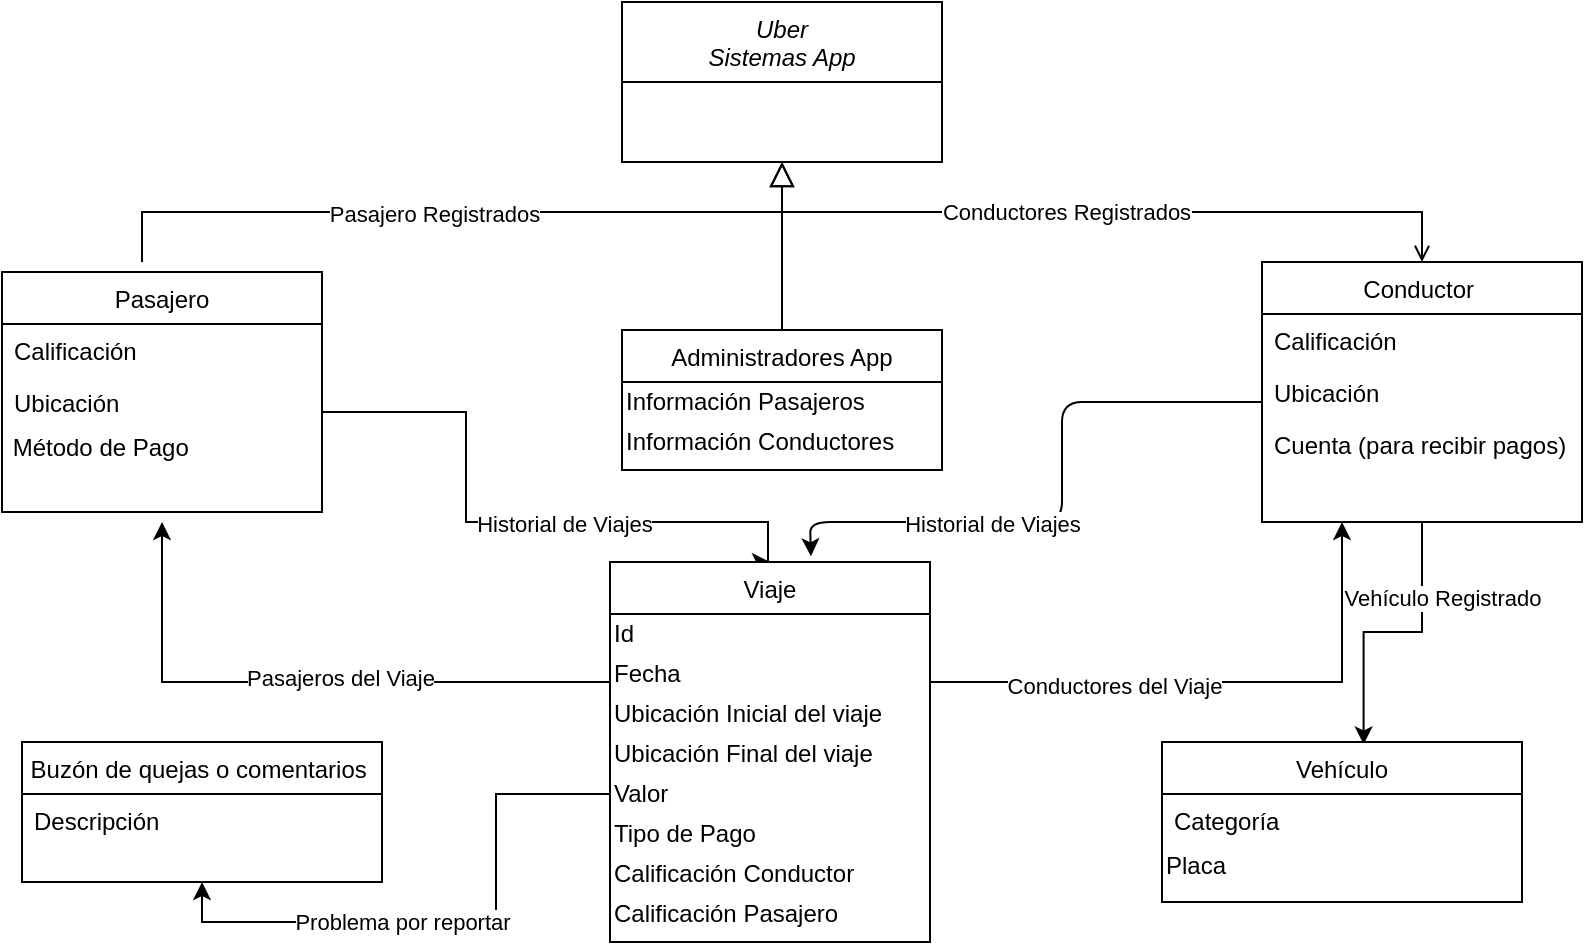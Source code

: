 <mxfile version="15.2.1" type="github">
  <diagram id="C5RBs43oDa-KdzZeNtuy" name="Page-1">
    <mxGraphModel dx="1038" dy="546" grid="1" gridSize="10" guides="1" tooltips="1" connect="1" arrows="1" fold="1" page="1" pageScale="1" pageWidth="827" pageHeight="1169" math="0" shadow="0">
      <root>
        <mxCell id="WIyWlLk6GJQsqaUBKTNV-0" />
        <mxCell id="WIyWlLk6GJQsqaUBKTNV-1" parent="WIyWlLk6GJQsqaUBKTNV-0" />
        <mxCell id="zkfFHV4jXpPFQw0GAbJ--0" value="Uber&#xa;Sistemas App" style="swimlane;fontStyle=2;align=center;verticalAlign=top;childLayout=stackLayout;horizontal=1;startSize=40;horizontalStack=0;resizeParent=1;resizeLast=0;collapsible=1;marginBottom=0;rounded=0;shadow=0;strokeWidth=1;" parent="WIyWlLk6GJQsqaUBKTNV-1" vertex="1">
          <mxGeometry x="340" y="20" width="160" height="80" as="geometry">
            <mxRectangle x="230" y="140" width="160" height="26" as="alternateBounds" />
          </mxGeometry>
        </mxCell>
        <mxCell id="_PlySjOhW3NRUORXwUzG-20" style="edgeStyle=orthogonalEdgeStyle;rounded=0;orthogonalLoop=1;jettySize=auto;html=1;entryX=0.5;entryY=0;entryDx=0;entryDy=0;" edge="1" parent="WIyWlLk6GJQsqaUBKTNV-1" source="zkfFHV4jXpPFQw0GAbJ--6" target="_PlySjOhW3NRUORXwUzG-7">
          <mxGeometry relative="1" as="geometry">
            <mxPoint x="413" y="294" as="targetPoint" />
            <Array as="points">
              <mxPoint x="262" y="225" />
              <mxPoint x="262" y="280" />
              <mxPoint x="413" y="280" />
            </Array>
          </mxGeometry>
        </mxCell>
        <mxCell id="_PlySjOhW3NRUORXwUzG-21" value="Historial de Viajes" style="edgeLabel;html=1;align=center;verticalAlign=middle;resizable=0;points=[];" vertex="1" connectable="0" parent="_PlySjOhW3NRUORXwUzG-20">
          <mxGeometry x="0.177" y="-1" relative="1" as="geometry">
            <mxPoint as="offset" />
          </mxGeometry>
        </mxCell>
        <mxCell id="zkfFHV4jXpPFQw0GAbJ--6" value="Pasajero" style="swimlane;fontStyle=0;align=center;verticalAlign=top;childLayout=stackLayout;horizontal=1;startSize=26;horizontalStack=0;resizeParent=1;resizeLast=0;collapsible=1;marginBottom=0;rounded=0;shadow=0;strokeWidth=1;" parent="WIyWlLk6GJQsqaUBKTNV-1" vertex="1">
          <mxGeometry x="30" y="155" width="160" height="120" as="geometry">
            <mxRectangle x="130" y="380" width="160" height="26" as="alternateBounds" />
          </mxGeometry>
        </mxCell>
        <mxCell id="zkfFHV4jXpPFQw0GAbJ--7" value="Calificación " style="text;align=left;verticalAlign=top;spacingLeft=4;spacingRight=4;overflow=hidden;rotatable=0;points=[[0,0.5],[1,0.5]];portConstraint=eastwest;" parent="zkfFHV4jXpPFQw0GAbJ--6" vertex="1">
          <mxGeometry y="26" width="160" height="26" as="geometry" />
        </mxCell>
        <mxCell id="zkfFHV4jXpPFQw0GAbJ--8" value="Ubicación" style="text;align=left;verticalAlign=top;spacingLeft=4;spacingRight=4;overflow=hidden;rotatable=0;points=[[0,0.5],[1,0.5]];portConstraint=eastwest;rounded=0;shadow=0;html=0;" parent="zkfFHV4jXpPFQw0GAbJ--6" vertex="1">
          <mxGeometry y="52" width="160" height="26" as="geometry" />
        </mxCell>
        <mxCell id="_PlySjOhW3NRUORXwUzG-3" value="&amp;nbsp;Método de Pago" style="text;html=1;align=left;verticalAlign=middle;resizable=0;points=[];autosize=1;strokeColor=none;fillColor=none;" vertex="1" parent="zkfFHV4jXpPFQw0GAbJ--6">
          <mxGeometry y="78" width="160" height="20" as="geometry" />
        </mxCell>
        <mxCell id="zkfFHV4jXpPFQw0GAbJ--12" value="" style="endArrow=block;endSize=10;endFill=0;shadow=0;strokeWidth=1;rounded=0;edgeStyle=elbowEdgeStyle;elbow=vertical;" parent="WIyWlLk6GJQsqaUBKTNV-1" target="zkfFHV4jXpPFQw0GAbJ--0" edge="1">
          <mxGeometry width="160" relative="1" as="geometry">
            <mxPoint x="100" y="150" as="sourcePoint" />
            <mxPoint x="200" y="203" as="targetPoint" />
          </mxGeometry>
        </mxCell>
        <mxCell id="_PlySjOhW3NRUORXwUzG-5" value="Pasajero Registrados" style="edgeLabel;html=1;align=center;verticalAlign=middle;resizable=0;points=[];" vertex="1" connectable="0" parent="zkfFHV4jXpPFQw0GAbJ--12">
          <mxGeometry x="-0.079" y="-1" relative="1" as="geometry">
            <mxPoint as="offset" />
          </mxGeometry>
        </mxCell>
        <mxCell id="zkfFHV4jXpPFQw0GAbJ--13" value="Administradores App" style="swimlane;fontStyle=0;align=center;verticalAlign=top;childLayout=stackLayout;horizontal=1;startSize=26;horizontalStack=0;resizeParent=1;resizeLast=0;collapsible=1;marginBottom=0;rounded=0;shadow=0;strokeWidth=1;" parent="WIyWlLk6GJQsqaUBKTNV-1" vertex="1">
          <mxGeometry x="340" y="184" width="160" height="70" as="geometry">
            <mxRectangle x="340" y="380" width="170" height="26" as="alternateBounds" />
          </mxGeometry>
        </mxCell>
        <mxCell id="_PlySjOhW3NRUORXwUzG-24" value="Información Pasajeros" style="text;html=1;align=left;verticalAlign=middle;resizable=0;points=[];autosize=1;strokeColor=none;fillColor=none;" vertex="1" parent="zkfFHV4jXpPFQw0GAbJ--13">
          <mxGeometry y="26" width="160" height="20" as="geometry" />
        </mxCell>
        <mxCell id="_PlySjOhW3NRUORXwUzG-25" value="Información Conductores" style="text;html=1;align=left;verticalAlign=middle;resizable=0;points=[];autosize=1;strokeColor=none;fillColor=none;" vertex="1" parent="zkfFHV4jXpPFQw0GAbJ--13">
          <mxGeometry y="46" width="160" height="20" as="geometry" />
        </mxCell>
        <mxCell id="zkfFHV4jXpPFQw0GAbJ--16" value="" style="endArrow=block;endSize=10;endFill=0;shadow=0;strokeWidth=1;rounded=0;edgeStyle=elbowEdgeStyle;elbow=vertical;" parent="WIyWlLk6GJQsqaUBKTNV-1" source="zkfFHV4jXpPFQw0GAbJ--13" target="zkfFHV4jXpPFQw0GAbJ--0" edge="1">
          <mxGeometry width="160" relative="1" as="geometry">
            <mxPoint x="210" y="373" as="sourcePoint" />
            <mxPoint x="310" y="271" as="targetPoint" />
          </mxGeometry>
        </mxCell>
        <mxCell id="_PlySjOhW3NRUORXwUzG-40" style="edgeStyle=orthogonalEdgeStyle;rounded=0;orthogonalLoop=1;jettySize=auto;html=1;exitX=0.5;exitY=1;exitDx=0;exitDy=0;entryX=0.56;entryY=0.015;entryDx=0;entryDy=0;entryPerimeter=0;" edge="1" parent="WIyWlLk6GJQsqaUBKTNV-1" source="zkfFHV4jXpPFQw0GAbJ--17" target="_PlySjOhW3NRUORXwUzG-37">
          <mxGeometry relative="1" as="geometry" />
        </mxCell>
        <mxCell id="_PlySjOhW3NRUORXwUzG-41" value="Vehículo Registrado" style="edgeLabel;html=1;align=center;verticalAlign=middle;resizable=0;points=[];" vertex="1" connectable="0" parent="_PlySjOhW3NRUORXwUzG-40">
          <mxGeometry x="-0.464" y="-1" relative="1" as="geometry">
            <mxPoint x="11" as="offset" />
          </mxGeometry>
        </mxCell>
        <mxCell id="zkfFHV4jXpPFQw0GAbJ--17" value="Conductor " style="swimlane;fontStyle=0;align=center;verticalAlign=top;childLayout=stackLayout;horizontal=1;startSize=26;horizontalStack=0;resizeParent=1;resizeLast=0;collapsible=1;marginBottom=0;rounded=0;shadow=0;strokeWidth=1;" parent="WIyWlLk6GJQsqaUBKTNV-1" vertex="1">
          <mxGeometry x="660" y="150" width="160" height="130" as="geometry">
            <mxRectangle x="550" y="140" width="160" height="26" as="alternateBounds" />
          </mxGeometry>
        </mxCell>
        <mxCell id="zkfFHV4jXpPFQw0GAbJ--18" value="Calificación" style="text;align=left;verticalAlign=top;spacingLeft=4;spacingRight=4;overflow=hidden;rotatable=0;points=[[0,0.5],[1,0.5]];portConstraint=eastwest;" parent="zkfFHV4jXpPFQw0GAbJ--17" vertex="1">
          <mxGeometry y="26" width="160" height="26" as="geometry" />
        </mxCell>
        <mxCell id="zkfFHV4jXpPFQw0GAbJ--19" value="Ubicación" style="text;align=left;verticalAlign=top;spacingLeft=4;spacingRight=4;overflow=hidden;rotatable=0;points=[[0,0.5],[1,0.5]];portConstraint=eastwest;rounded=0;shadow=0;html=0;" parent="zkfFHV4jXpPFQw0GAbJ--17" vertex="1">
          <mxGeometry y="52" width="160" height="26" as="geometry" />
        </mxCell>
        <mxCell id="zkfFHV4jXpPFQw0GAbJ--20" value="Cuenta (para recibir pagos)" style="text;align=left;verticalAlign=top;spacingLeft=4;spacingRight=4;overflow=hidden;rotatable=0;points=[[0,0.5],[1,0.5]];portConstraint=eastwest;rounded=0;shadow=0;html=0;" parent="zkfFHV4jXpPFQw0GAbJ--17" vertex="1">
          <mxGeometry y="78" width="160" height="26" as="geometry" />
        </mxCell>
        <mxCell id="zkfFHV4jXpPFQw0GAbJ--26" value="" style="endArrow=open;shadow=0;strokeWidth=1;rounded=0;endFill=1;edgeStyle=elbowEdgeStyle;elbow=vertical;" parent="WIyWlLk6GJQsqaUBKTNV-1" target="zkfFHV4jXpPFQw0GAbJ--17" edge="1">
          <mxGeometry x="0.5" y="41" relative="1" as="geometry">
            <mxPoint x="420" y="125" as="sourcePoint" />
            <mxPoint x="540" y="192" as="targetPoint" />
            <mxPoint x="-40" y="32" as="offset" />
            <Array as="points">
              <mxPoint x="420" y="125" />
            </Array>
          </mxGeometry>
        </mxCell>
        <mxCell id="_PlySjOhW3NRUORXwUzG-6" value="Conductores Registrados" style="edgeLabel;html=1;align=center;verticalAlign=middle;resizable=0;points=[];" vertex="1" connectable="0" parent="zkfFHV4jXpPFQw0GAbJ--26">
          <mxGeometry x="-0.18" relative="1" as="geometry">
            <mxPoint as="offset" />
          </mxGeometry>
        </mxCell>
        <mxCell id="_PlySjOhW3NRUORXwUzG-27" style="edgeStyle=orthogonalEdgeStyle;rounded=0;orthogonalLoop=1;jettySize=auto;html=1;exitX=0;exitY=0.5;exitDx=0;exitDy=0;" edge="1" parent="WIyWlLk6GJQsqaUBKTNV-1" source="_PlySjOhW3NRUORXwUzG-7">
          <mxGeometry relative="1" as="geometry">
            <mxPoint x="110" y="280" as="targetPoint" />
            <Array as="points">
              <mxPoint x="334" y="360" />
              <mxPoint x="110" y="360" />
            </Array>
          </mxGeometry>
        </mxCell>
        <mxCell id="_PlySjOhW3NRUORXwUzG-28" value="Pasajeros del Viaje" style="edgeLabel;html=1;align=center;verticalAlign=middle;resizable=0;points=[];" vertex="1" connectable="0" parent="_PlySjOhW3NRUORXwUzG-27">
          <mxGeometry x="0.006" y="-2" relative="1" as="geometry">
            <mxPoint as="offset" />
          </mxGeometry>
        </mxCell>
        <mxCell id="_PlySjOhW3NRUORXwUzG-7" value="Viaje" style="swimlane;fontStyle=0;align=center;verticalAlign=top;childLayout=stackLayout;horizontal=1;startSize=26;horizontalStack=0;resizeParent=1;resizeLast=0;collapsible=1;marginBottom=0;rounded=0;shadow=0;strokeWidth=1;" vertex="1" parent="WIyWlLk6GJQsqaUBKTNV-1">
          <mxGeometry x="334" y="300" width="160" height="190" as="geometry">
            <mxRectangle x="130" y="380" width="160" height="26" as="alternateBounds" />
          </mxGeometry>
        </mxCell>
        <mxCell id="_PlySjOhW3NRUORXwUzG-12" value="Id&amp;nbsp;" style="text;html=1;align=left;verticalAlign=middle;resizable=0;points=[];autosize=1;strokeColor=none;fillColor=none;" vertex="1" parent="_PlySjOhW3NRUORXwUzG-7">
          <mxGeometry y="26" width="160" height="20" as="geometry" />
        </mxCell>
        <mxCell id="_PlySjOhW3NRUORXwUzG-13" value="Fecha" style="text;html=1;align=left;verticalAlign=middle;resizable=0;points=[];autosize=1;strokeColor=none;fillColor=none;" vertex="1" parent="_PlySjOhW3NRUORXwUzG-7">
          <mxGeometry y="46" width="160" height="20" as="geometry" />
        </mxCell>
        <mxCell id="_PlySjOhW3NRUORXwUzG-14" value="Ubicación Inicial del viaje" style="text;html=1;align=left;verticalAlign=middle;resizable=0;points=[];autosize=1;strokeColor=none;fillColor=none;" vertex="1" parent="_PlySjOhW3NRUORXwUzG-7">
          <mxGeometry y="66" width="160" height="20" as="geometry" />
        </mxCell>
        <mxCell id="_PlySjOhW3NRUORXwUzG-15" value="Ubicación Final del viaje&amp;nbsp;" style="text;html=1;align=left;verticalAlign=middle;resizable=0;points=[];autosize=1;strokeColor=none;fillColor=none;" vertex="1" parent="_PlySjOhW3NRUORXwUzG-7">
          <mxGeometry y="86" width="160" height="20" as="geometry" />
        </mxCell>
        <mxCell id="_PlySjOhW3NRUORXwUzG-16" value="Valor" style="text;html=1;align=left;verticalAlign=middle;resizable=0;points=[];autosize=1;strokeColor=none;fillColor=none;" vertex="1" parent="_PlySjOhW3NRUORXwUzG-7">
          <mxGeometry y="106" width="160" height="20" as="geometry" />
        </mxCell>
        <mxCell id="_PlySjOhW3NRUORXwUzG-17" value="Tipo de Pago" style="text;html=1;align=left;verticalAlign=middle;resizable=0;points=[];autosize=1;strokeColor=none;fillColor=none;" vertex="1" parent="_PlySjOhW3NRUORXwUzG-7">
          <mxGeometry y="126" width="160" height="20" as="geometry" />
        </mxCell>
        <mxCell id="_PlySjOhW3NRUORXwUzG-18" value="Calificación Conductor&amp;nbsp;" style="text;html=1;align=left;verticalAlign=middle;resizable=0;points=[];autosize=1;strokeColor=none;fillColor=none;" vertex="1" parent="_PlySjOhW3NRUORXwUzG-7">
          <mxGeometry y="146" width="160" height="20" as="geometry" />
        </mxCell>
        <mxCell id="_PlySjOhW3NRUORXwUzG-19" value="Calificación Pasajero" style="text;html=1;align=left;verticalAlign=middle;resizable=0;points=[];autosize=1;strokeColor=none;fillColor=none;" vertex="1" parent="_PlySjOhW3NRUORXwUzG-7">
          <mxGeometry y="166" width="160" height="20" as="geometry" />
        </mxCell>
        <mxCell id="_PlySjOhW3NRUORXwUzG-22" value="" style="endArrow=classic;html=1;entryX=0.628;entryY=-0.015;entryDx=0;entryDy=0;entryPerimeter=0;" edge="1" parent="WIyWlLk6GJQsqaUBKTNV-1" target="_PlySjOhW3NRUORXwUzG-7">
          <mxGeometry width="50" height="50" relative="1" as="geometry">
            <mxPoint x="660" y="220" as="sourcePoint" />
            <mxPoint x="500" y="400" as="targetPoint" />
            <Array as="points">
              <mxPoint x="560" y="220" />
              <mxPoint x="560" y="280" />
              <mxPoint x="434" y="280" />
            </Array>
          </mxGeometry>
        </mxCell>
        <mxCell id="_PlySjOhW3NRUORXwUzG-23" value="Historial de Viajes" style="edgeLabel;html=1;align=center;verticalAlign=middle;resizable=0;points=[];" vertex="1" connectable="0" parent="_PlySjOhW3NRUORXwUzG-22">
          <mxGeometry x="0.29" y="1" relative="1" as="geometry">
            <mxPoint as="offset" />
          </mxGeometry>
        </mxCell>
        <mxCell id="_PlySjOhW3NRUORXwUzG-29" style="edgeStyle=orthogonalEdgeStyle;rounded=0;orthogonalLoop=1;jettySize=auto;html=1;exitX=1;exitY=0.54;exitDx=0;exitDy=0;exitPerimeter=0;" edge="1" parent="WIyWlLk6GJQsqaUBKTNV-1" source="_PlySjOhW3NRUORXwUzG-14">
          <mxGeometry relative="1" as="geometry">
            <mxPoint x="700" y="280" as="targetPoint" />
            <Array as="points">
              <mxPoint x="494" y="360" />
              <mxPoint x="700" y="360" />
              <mxPoint x="700" y="320" />
            </Array>
          </mxGeometry>
        </mxCell>
        <mxCell id="_PlySjOhW3NRUORXwUzG-30" value="Conductores del Viaje" style="edgeLabel;html=1;align=center;verticalAlign=middle;resizable=0;points=[];" vertex="1" connectable="0" parent="_PlySjOhW3NRUORXwUzG-29">
          <mxGeometry x="-0.283" y="-2" relative="1" as="geometry">
            <mxPoint as="offset" />
          </mxGeometry>
        </mxCell>
        <mxCell id="_PlySjOhW3NRUORXwUzG-31" value="Buzón de quejas o comentarios " style="swimlane;fontStyle=0;align=center;verticalAlign=top;childLayout=stackLayout;horizontal=1;startSize=26;horizontalStack=0;resizeParent=1;resizeLast=0;collapsible=1;marginBottom=0;rounded=0;shadow=0;strokeWidth=1;" vertex="1" parent="WIyWlLk6GJQsqaUBKTNV-1">
          <mxGeometry x="40" y="390" width="180" height="70" as="geometry">
            <mxRectangle x="130" y="380" width="160" height="26" as="alternateBounds" />
          </mxGeometry>
        </mxCell>
        <mxCell id="_PlySjOhW3NRUORXwUzG-33" value="Descripción" style="text;align=left;verticalAlign=top;spacingLeft=4;spacingRight=4;overflow=hidden;rotatable=0;points=[[0,0.5],[1,0.5]];portConstraint=eastwest;rounded=0;shadow=0;html=0;" vertex="1" parent="_PlySjOhW3NRUORXwUzG-31">
          <mxGeometry y="26" width="180" height="26" as="geometry" />
        </mxCell>
        <mxCell id="_PlySjOhW3NRUORXwUzG-35" style="edgeStyle=orthogonalEdgeStyle;rounded=0;orthogonalLoop=1;jettySize=auto;html=1;entryX=0.5;entryY=1;entryDx=0;entryDy=0;" edge="1" parent="WIyWlLk6GJQsqaUBKTNV-1" source="_PlySjOhW3NRUORXwUzG-16" target="_PlySjOhW3NRUORXwUzG-31">
          <mxGeometry relative="1" as="geometry" />
        </mxCell>
        <mxCell id="_PlySjOhW3NRUORXwUzG-36" value="Problema por reportar" style="edgeLabel;html=1;align=center;verticalAlign=middle;resizable=0;points=[];" vertex="1" connectable="0" parent="_PlySjOhW3NRUORXwUzG-35">
          <mxGeometry x="0.167" relative="1" as="geometry">
            <mxPoint as="offset" />
          </mxGeometry>
        </mxCell>
        <mxCell id="_PlySjOhW3NRUORXwUzG-37" value="Vehículo" style="swimlane;fontStyle=0;align=center;verticalAlign=top;childLayout=stackLayout;horizontal=1;startSize=26;horizontalStack=0;resizeParent=1;resizeLast=0;collapsible=1;marginBottom=0;rounded=0;shadow=0;strokeWidth=1;" vertex="1" parent="WIyWlLk6GJQsqaUBKTNV-1">
          <mxGeometry x="610" y="390" width="180" height="80" as="geometry">
            <mxRectangle x="130" y="380" width="160" height="26" as="alternateBounds" />
          </mxGeometry>
        </mxCell>
        <mxCell id="_PlySjOhW3NRUORXwUzG-38" value="Categoría" style="text;align=left;verticalAlign=top;spacingLeft=4;spacingRight=4;overflow=hidden;rotatable=0;points=[[0,0.5],[1,0.5]];portConstraint=eastwest;rounded=0;shadow=0;html=0;" vertex="1" parent="_PlySjOhW3NRUORXwUzG-37">
          <mxGeometry y="26" width="180" height="26" as="geometry" />
        </mxCell>
        <mxCell id="_PlySjOhW3NRUORXwUzG-39" value="Placa" style="text;html=1;align=left;verticalAlign=middle;resizable=0;points=[];autosize=1;strokeColor=none;fillColor=none;" vertex="1" parent="_PlySjOhW3NRUORXwUzG-37">
          <mxGeometry y="52" width="180" height="20" as="geometry" />
        </mxCell>
      </root>
    </mxGraphModel>
  </diagram>
</mxfile>
